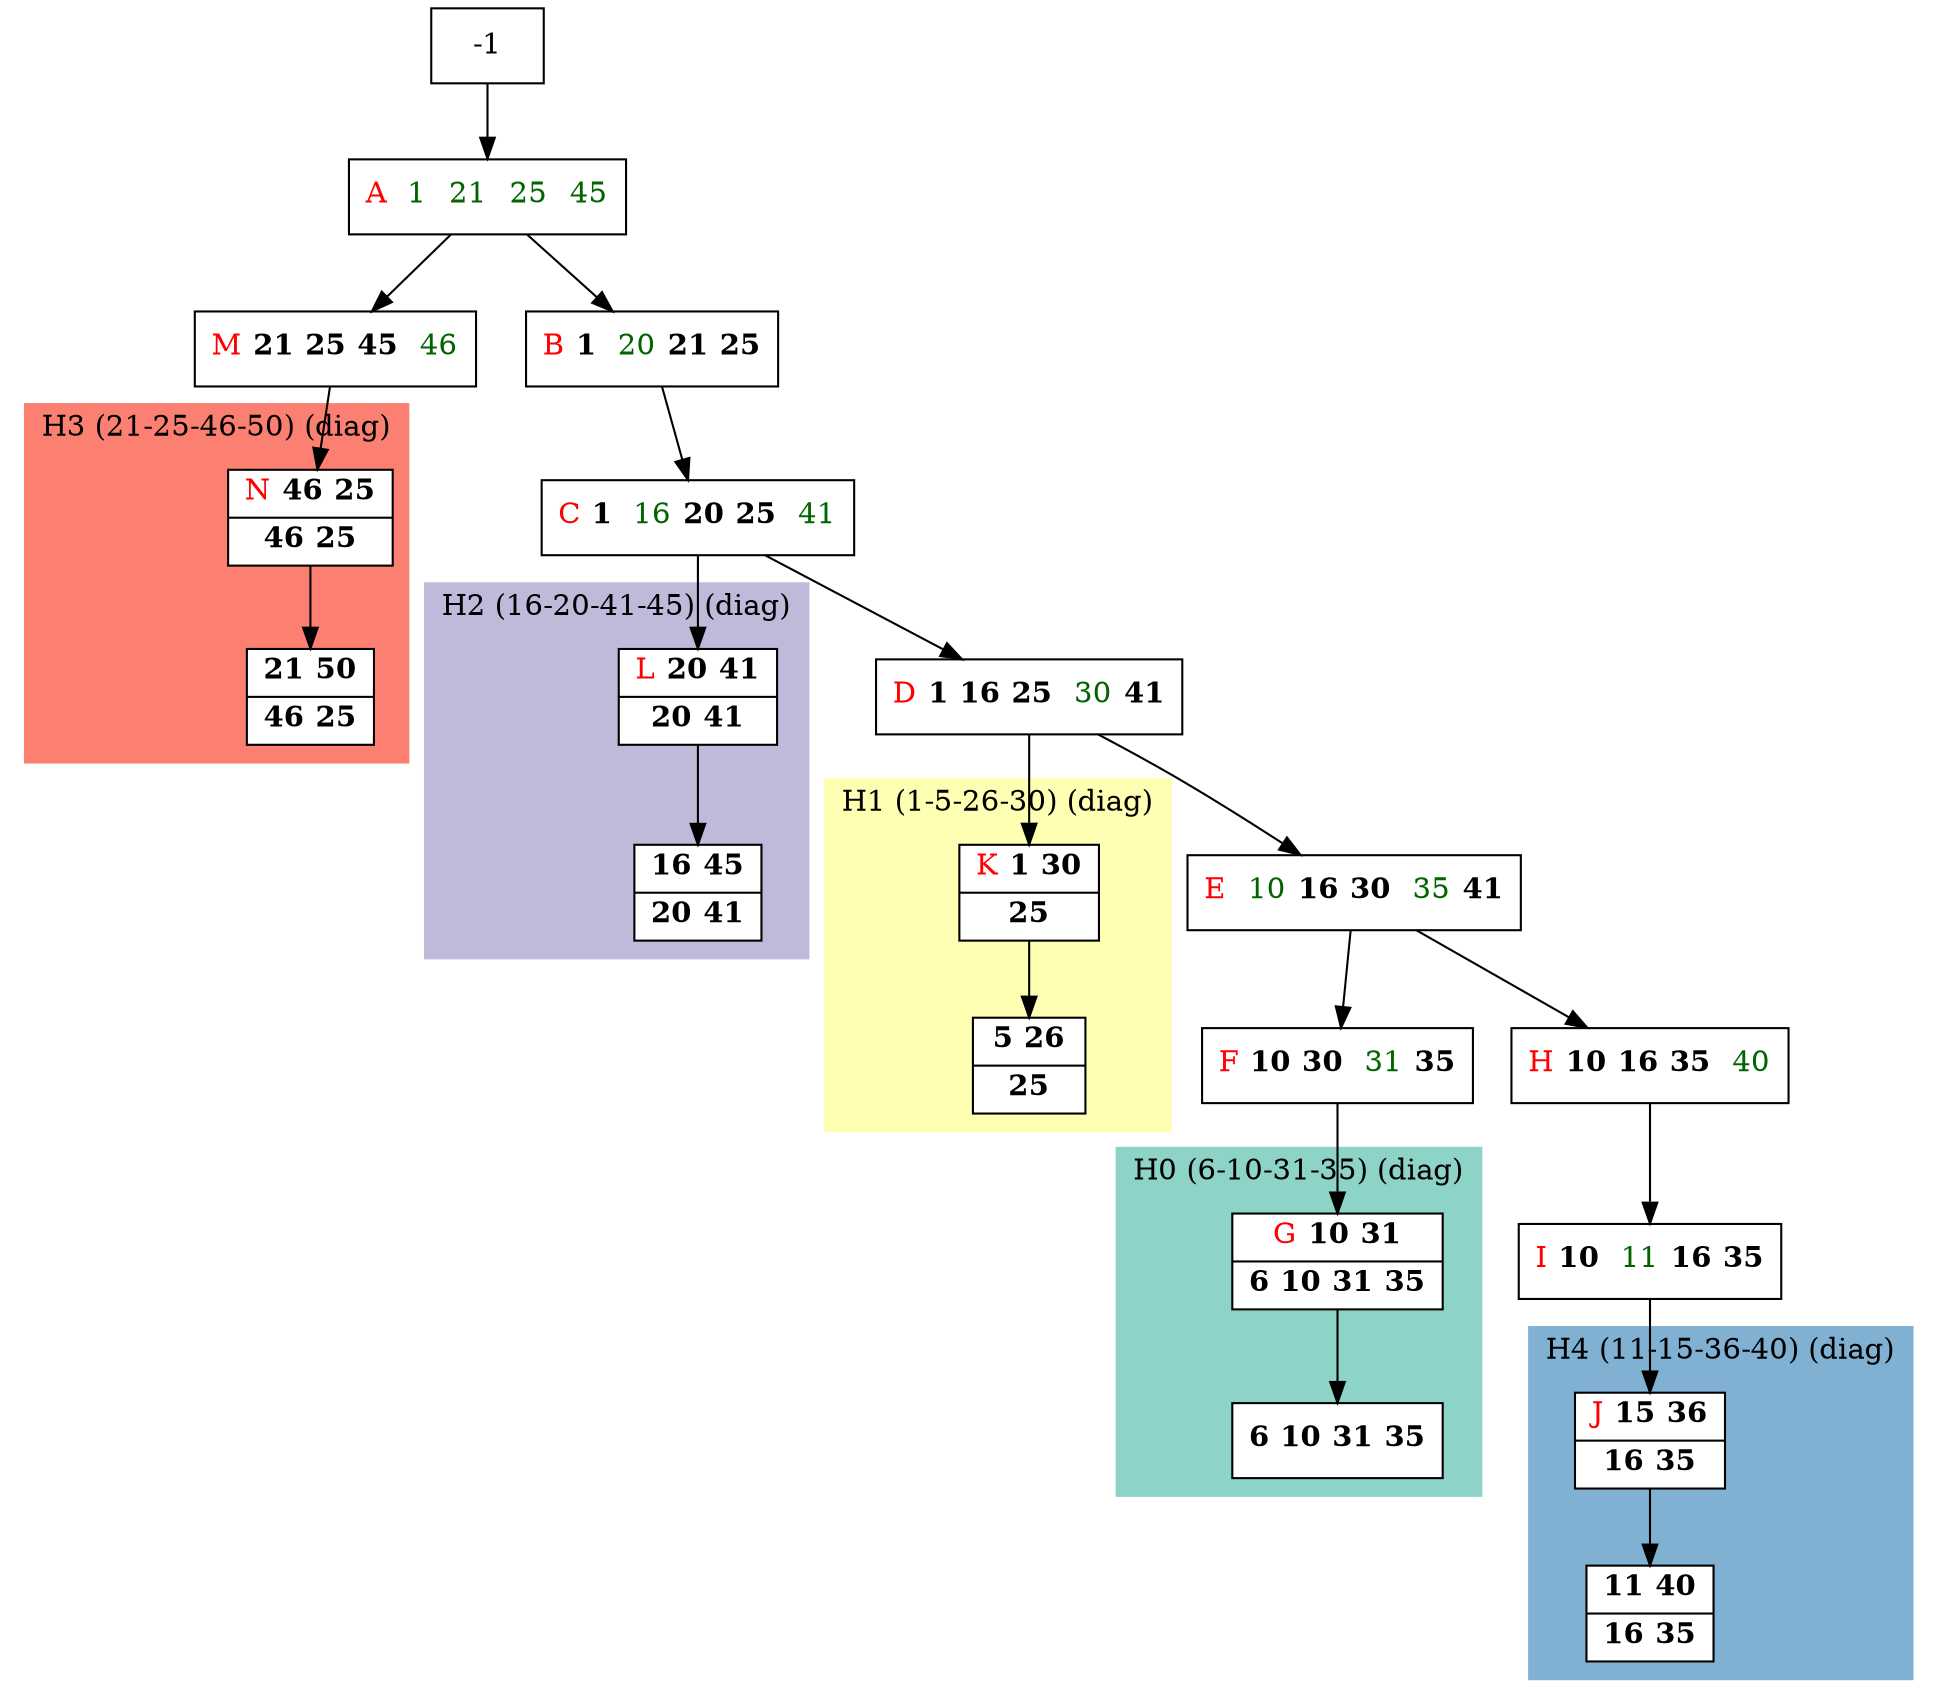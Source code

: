 digraph G {
    node [shape=box];
    subgraph cluster0 {
        node [style=filled,fillcolor=white];
        labeljust="l";
        style=filled;
        color="#8DD3C7";
        H0_0 -> H0_5;
        label="H0 (6-10-31-35) (diag)";
    }
    subgraph cluster1 {
        node [style=filled,fillcolor=white];
        labeljust="l";
        style=filled;
        color="#FFFFB3";
        H1_0 -> H1_7;
        label="H1 (1-5-26-30) (diag)";
    }
    subgraph cluster2 {
        node [style=filled,fillcolor=white];
        labeljust="l";
        style=filled;
        color="#BEBADA";
        H2_0 -> H2_5;
        label="H2 (16-20-41-45) (diag)";
    }
    subgraph cluster3 {
        node [style=filled,fillcolor=white];
        labeljust="l";
        style=filled;
        color="#FB8072";
        H3_0 -> H3_5;
        label="H3 (21-25-46-50) (diag)";
    }
    subgraph cluster4 {
        node [style=filled,fillcolor=white];
        labeljust="l";
        style=filled;
        color="#80B1D3";
        H4_0 -> H4_7;
        label="H4 (11-15-36-40) (diag)";
    }
     36 [shape=record,label= <{  <FONT COLOR="RED">A</FONT>  <FONT COLOR="DARKGREEN">1</FONT>  <FONT COLOR="DARKGREEN">21</FONT>  <FONT COLOR="DARKGREEN">25</FONT>  <FONT COLOR="DARKGREEN">45</FONT>}> ];
     -1  ->  36;
     35 [shape=record,label= <{  <FONT COLOR="RED">B</FONT> <b>1</b>  <FONT COLOR="DARKGREEN">20</FONT> <b>21</b> <b>25</b>}> ];
     36  ->  35;
     28 [shape=record,label= <{  <FONT COLOR="RED">C</FONT> <b>1</b>  <FONT COLOR="DARKGREEN">16</FONT> <b>20</b> <b>25</b>  <FONT COLOR="DARKGREEN">41</FONT>}> ];
     35  ->  28;
     1 [shape=record,label= <{  <FONT COLOR="RED">D</FONT> <b>1</b> <b>16</b> <b>25</b>  <FONT COLOR="DARKGREEN">30</FONT> <b>41</b>}> ];
     28  ->  1;
     10 [shape=record,label= <{  <FONT COLOR="RED">E</FONT>  <FONT COLOR="DARKGREEN">10</FONT> <b>16</b> <b>30</b>  <FONT COLOR="DARKGREEN">35</FONT> <b>41</b>}> ];
     1  ->  10;
     11 [shape=record,label= <{  <FONT COLOR="RED">F</FONT> <b>10</b> <b>30</b>  <FONT COLOR="DARKGREEN">31</FONT> <b>35</b>}> ];
     10  ->  11;
     H0_0 [shape=record,label= <{  <FONT COLOR="RED">G</FONT> <b>10</b> <b>31</b>|  <b>6</b> <b>10</b> <b>31</b> <b>35</b>}> ];
     11  ->  H0_0;
     H0_5 [shape=record,label= <{ <b>6</b> <b>10</b> <b>31</b> <b>35</b>}> ];
     18 [shape=record,label= <{  <FONT COLOR="RED">H</FONT> <b>10</b> <b>16</b> <b>35</b>  <FONT COLOR="DARKGREEN">40</FONT>}> ];
     10  ->  18;
     19 [shape=record,label= <{  <FONT COLOR="RED">I</FONT> <b>10</b>  <FONT COLOR="DARKGREEN">11</FONT> <b>16</b> <b>35</b>}> ];
     18  ->  19;
     H4_0 [shape=record,label= <{  <FONT COLOR="RED">J</FONT> <b>15</b> <b>36</b>|  <b>16</b> <b>35</b>}> ];
     19  ->  H4_0;
     H4_7 [shape=record,label= <{ <b>11</b> <b>40</b>|  <b>16</b> <b>35</b>}> ];
     H1_0 [shape=record,label= <{  <FONT COLOR="RED">K</FONT> <b>1</b> <b>30</b>|  <b>25</b>}> ];
     1  ->  H1_0;
     H1_7 [shape=record,label= <{ <b>5</b> <b>26</b>|  <b>25</b>}> ];
     H2_0 [shape=record,label= <{  <FONT COLOR="RED">L</FONT> <b>20</b> <b>41</b>|  <b>20</b> <b>41</b>}> ];
     28  ->  H2_0;
     H2_5 [shape=record,label= <{ <b>16</b> <b>45</b>|  <b>20</b> <b>41</b>}> ];
     39 [shape=record,label= <{  <FONT COLOR="RED">M</FONT> <b>21</b> <b>25</b> <b>45</b>  <FONT COLOR="DARKGREEN">46</FONT>}> ];
     36  ->  39;
     H3_0 [shape=record,label= <{  <FONT COLOR="RED">N</FONT> <b>46</b> <b>25</b>|  <b>46</b> <b>25</b>}> ];
     39  ->  H3_0;
     H3_5 [shape=record,label= <{ <b>21</b> <b>50</b>|  <b>46</b> <b>25</b>}> ];
}
